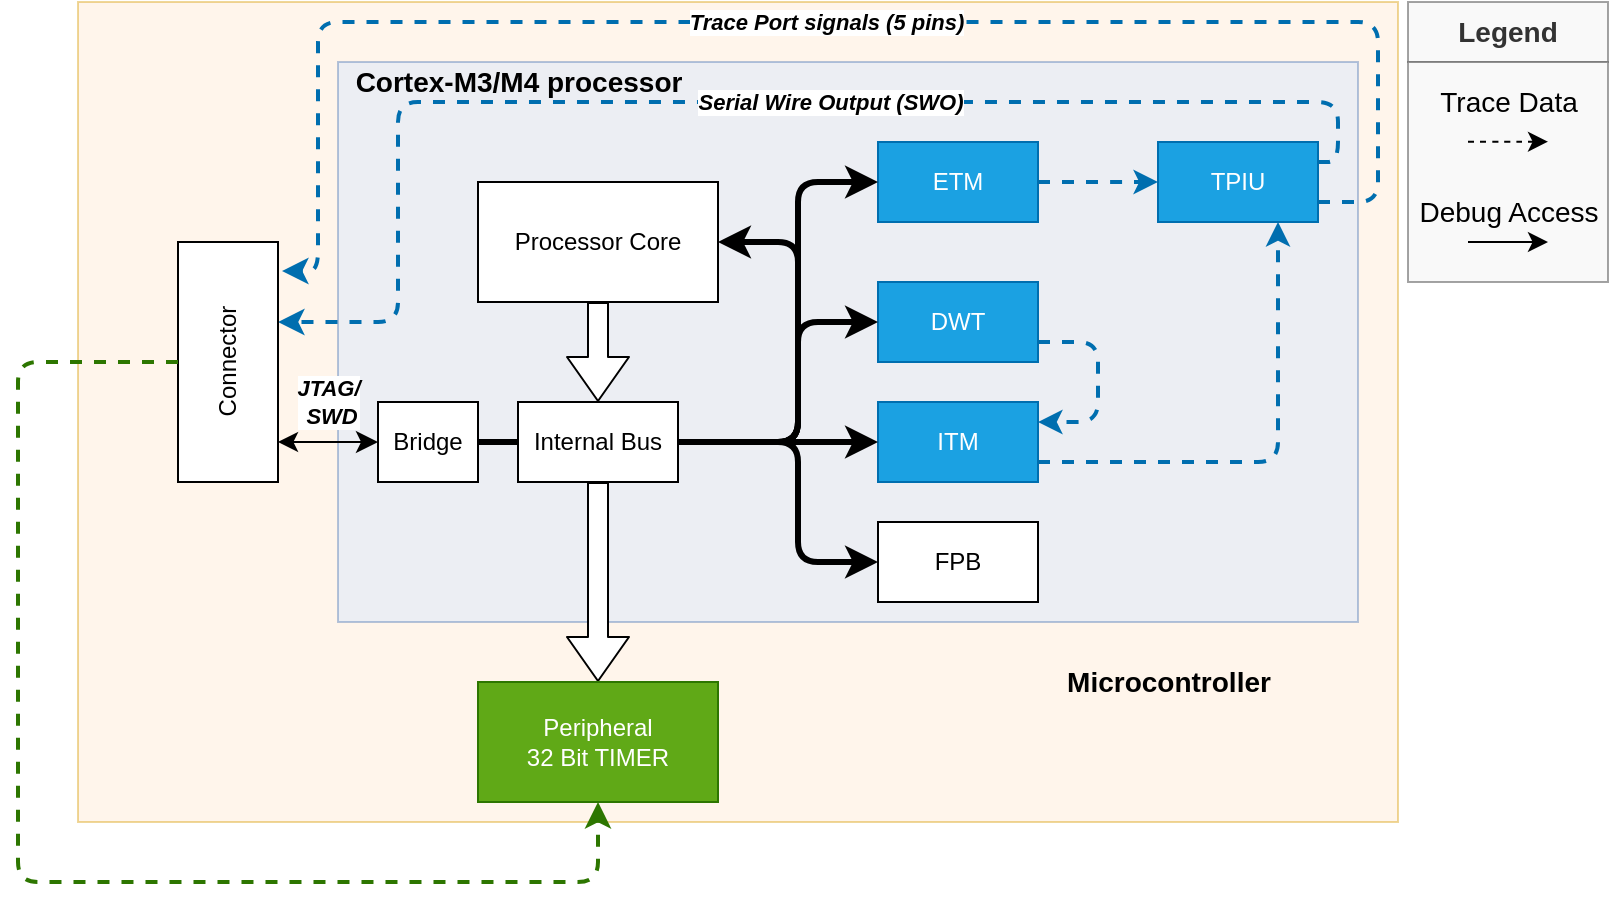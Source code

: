 <mxfile>
    <diagram id="VhgbLv532cPgLz9gmT-x" name="Page-1">
        <mxGraphModel dx="1854" dy="498" grid="1" gridSize="10" guides="1" tooltips="1" connect="1" arrows="1" fold="1" page="1" pageScale="1" pageWidth="827" pageHeight="1169" math="0" shadow="0">
            <root>
                <mxCell id="0"/>
                <mxCell id="1" parent="0"/>
                <mxCell id="60" value="&lt;b&gt;&lt;font style=&quot;font-size: 14px&quot;&gt;Legend&lt;/font&gt;&lt;/b&gt;" style="rounded=0;whiteSpace=wrap;html=1;fillColor=#f5f5f5;strokeColor=#666666;opacity=60;fontColor=#333333;" parent="1" vertex="1">
                    <mxGeometry x="665" y="520" width="100" height="30" as="geometry"/>
                </mxCell>
                <mxCell id="16" value="" style="rounded=0;whiteSpace=wrap;html=1;fillColor=#ffe6cc;strokeColor=#d79b00;opacity=40;" parent="1" vertex="1">
                    <mxGeometry y="520" width="660" height="410" as="geometry"/>
                </mxCell>
                <mxCell id="17" value="" style="rounded=0;whiteSpace=wrap;html=1;fillColor=#dae8fc;opacity=50;strokeColor=#6c8ebf;" parent="1" vertex="1">
                    <mxGeometry x="130" y="550" width="510" height="280" as="geometry"/>
                </mxCell>
                <mxCell id="18" value="" style="rounded=0;whiteSpace=wrap;html=1;fillColor=#f5f5f5;strokeColor=#666666;opacity=60;fontColor=#333333;" parent="1" vertex="1">
                    <mxGeometry x="665" y="550" width="100" height="110" as="geometry"/>
                </mxCell>
                <mxCell id="19" style="edgeStyle=orthogonalEdgeStyle;html=1;dashed=1;fillColor=#1ba1e2;strokeColor=#006EAF;strokeWidth=2;" parent="1" source="20" target="28" edge="1">
                    <mxGeometry relative="1" as="geometry">
                        <Array as="points">
                            <mxPoint x="520" y="610"/>
                            <mxPoint x="520" y="610"/>
                        </Array>
                    </mxGeometry>
                </mxCell>
                <mxCell id="20" value="ETM" style="rounded=0;whiteSpace=wrap;html=1;fillColor=#1ba1e2;strokeColor=#006EAF;fontColor=#ffffff;" parent="1" vertex="1">
                    <mxGeometry x="400" y="590" width="80" height="40" as="geometry"/>
                </mxCell>
                <mxCell id="22" style="edgeStyle=orthogonalEdgeStyle;html=1;dashed=1;fillColor=#1ba1e2;strokeColor=#006EAF;strokeWidth=2;" parent="1" source="23" target="25" edge="1">
                    <mxGeometry relative="1" as="geometry">
                        <Array as="points">
                            <mxPoint x="510" y="690"/>
                            <mxPoint x="510" y="730"/>
                        </Array>
                    </mxGeometry>
                </mxCell>
                <mxCell id="23" value="DWT" style="rounded=0;whiteSpace=wrap;html=1;fillColor=#1ba1e2;strokeColor=#006EAF;fontColor=#ffffff;" parent="1" vertex="1">
                    <mxGeometry x="400" y="660" width="80" height="40" as="geometry"/>
                </mxCell>
                <mxCell id="24" style="edgeStyle=orthogonalEdgeStyle;html=1;dashed=1;fillColor=#1ba1e2;strokeColor=#006EAF;strokeWidth=2;" parent="1" source="25" target="28" edge="1">
                    <mxGeometry relative="1" as="geometry">
                        <Array as="points">
                            <mxPoint x="600" y="750"/>
                        </Array>
                    </mxGeometry>
                </mxCell>
                <mxCell id="25" value="ITM" style="rounded=0;whiteSpace=wrap;html=1;fillColor=#1ba1e2;strokeColor=#006EAF;fontColor=#ffffff;" parent="1" vertex="1">
                    <mxGeometry x="400" y="720" width="80" height="40" as="geometry"/>
                </mxCell>
                <mxCell id="26" value="FPB" style="rounded=0;whiteSpace=wrap;html=1;" parent="1" vertex="1">
                    <mxGeometry x="400" y="780" width="80" height="40" as="geometry"/>
                </mxCell>
                <mxCell id="27" value="&lt;b&gt;&lt;i&gt;Serial Wire Output (SWO)&lt;br&gt;&lt;/i&gt;&lt;/b&gt;" style="edgeStyle=orthogonalEdgeStyle;sketch=0;html=1;shadow=0;startArrow=none;startFill=0;endArrow=classic;endFill=1;startSize=8;endSize=7;strokeWidth=2;fillColor=#1ba1e2;exitX=1;exitY=0.25;exitDx=0;exitDy=0;dashed=1;strokeColor=#006EAF;" parent="1" source="28" target="47" edge="1">
                    <mxGeometry x="-0.135" relative="1" as="geometry">
                        <Array as="points">
                            <mxPoint x="630" y="600"/>
                            <mxPoint x="630" y="570"/>
                            <mxPoint x="160" y="570"/>
                            <mxPoint x="160" y="680"/>
                        </Array>
                        <mxPoint as="offset"/>
                    </mxGeometry>
                </mxCell>
                <mxCell id="28" value="TPIU" style="rounded=0;whiteSpace=wrap;html=1;fillColor=#1ba1e2;strokeColor=#006EAF;fontColor=#ffffff;" parent="1" vertex="1">
                    <mxGeometry x="540" y="590" width="80" height="40" as="geometry"/>
                </mxCell>
                <mxCell id="29" value="Processor Core" style="rounded=0;whiteSpace=wrap;html=1;" parent="1" vertex="1">
                    <mxGeometry x="200" y="610" width="120" height="60" as="geometry"/>
                </mxCell>
                <mxCell id="30" style="edgeStyle=orthogonalEdgeStyle;sketch=0;html=1;shadow=0;startSize=8;endSize=7;strokeWidth=3;fillColor=none;" parent="1" source="31" target="25" edge="1">
                    <mxGeometry relative="1" as="geometry"/>
                </mxCell>
                <mxCell id="31" value="Internal Bus" style="rounded=0;whiteSpace=wrap;html=1;" parent="1" vertex="1">
                    <mxGeometry x="220" y="720" width="80" height="40" as="geometry"/>
                </mxCell>
                <mxCell id="32" value="" style="shape=flexArrow;endArrow=classic;html=1;endSize=7;startSize=8;shadow=0;sketch=0;strokeWidth=1;fillColor=default;" parent="1" source="29" target="31" edge="1">
                    <mxGeometry width="50" height="50" relative="1" as="geometry">
                        <mxPoint x="450" y="710" as="sourcePoint"/>
                        <mxPoint x="500" y="660" as="targetPoint"/>
                    </mxGeometry>
                </mxCell>
                <mxCell id="37" style="edgeStyle=orthogonalEdgeStyle;sketch=0;html=1;shadow=0;startSize=8;endSize=7;strokeWidth=3;fillColor=none;" parent="1" source="31" target="26" edge="1">
                    <mxGeometry relative="1" as="geometry">
                        <mxPoint x="310" y="750" as="sourcePoint"/>
                        <mxPoint x="410" y="750" as="targetPoint"/>
                        <Array as="points">
                            <mxPoint x="360" y="740"/>
                            <mxPoint x="360" y="800"/>
                        </Array>
                    </mxGeometry>
                </mxCell>
                <mxCell id="38" style="edgeStyle=orthogonalEdgeStyle;sketch=0;html=1;shadow=0;startSize=8;endSize=7;strokeWidth=3;fillColor=none;" parent="1" target="23" edge="1">
                    <mxGeometry relative="1" as="geometry">
                        <mxPoint x="300" y="740" as="sourcePoint"/>
                        <mxPoint x="400" y="800" as="targetPoint"/>
                        <Array as="points">
                            <mxPoint x="360" y="740"/>
                            <mxPoint x="360" y="680"/>
                        </Array>
                    </mxGeometry>
                </mxCell>
                <mxCell id="39" style="edgeStyle=orthogonalEdgeStyle;sketch=0;html=1;shadow=0;startSize=8;endSize=7;strokeWidth=3;fillColor=none;" parent="1" source="31" target="20" edge="1">
                    <mxGeometry relative="1" as="geometry">
                        <mxPoint x="310" y="750" as="sourcePoint"/>
                        <mxPoint x="410" y="680" as="targetPoint"/>
                        <Array as="points">
                            <mxPoint x="360" y="740"/>
                            <mxPoint x="360" y="610"/>
                        </Array>
                    </mxGeometry>
                </mxCell>
                <mxCell id="40" style="edgeStyle=orthogonalEdgeStyle;sketch=0;html=1;shadow=0;startSize=8;endSize=7;strokeWidth=3;fillColor=none;" parent="1" source="31" target="29" edge="1">
                    <mxGeometry relative="1" as="geometry">
                        <mxPoint x="310" y="750" as="sourcePoint"/>
                        <mxPoint x="410" y="620" as="targetPoint"/>
                        <Array as="points">
                            <mxPoint x="360" y="740"/>
                            <mxPoint x="360" y="640"/>
                        </Array>
                    </mxGeometry>
                </mxCell>
                <mxCell id="41" value="&lt;b&gt;&lt;font style=&quot;font-size: 14px&quot;&gt;Cortex-M3/M4 processor&lt;/font&gt;&lt;/b&gt;" style="text;html=1;align=center;verticalAlign=middle;resizable=0;points=[];autosize=1;strokeColor=none;fillColor=none;strokeWidth=1;" parent="1" vertex="1">
                    <mxGeometry x="130" y="550" width="180" height="20" as="geometry"/>
                </mxCell>
                <mxCell id="42" value="&lt;b&gt;&lt;font style=&quot;font-size: 14px&quot;&gt;Microcontroller&lt;/font&gt;&lt;/b&gt;" style="text;html=1;align=center;verticalAlign=middle;resizable=0;points=[];autosize=1;strokeColor=none;fillColor=none;strokeWidth=1;" parent="1" vertex="1">
                    <mxGeometry x="485" y="850" width="120" height="20" as="geometry"/>
                </mxCell>
                <mxCell id="43" value="&lt;b&gt;&lt;i&gt;JTAG/&lt;br&gt;&amp;nbsp;SWD&lt;/i&gt;&lt;/b&gt;" style="edgeStyle=orthogonalEdgeStyle;sketch=0;html=1;shadow=0;endArrow=classic;endFill=1;startSize=8;endSize=7;strokeWidth=1;fillColor=default;startArrow=classic;startFill=1;" parent="1" source="44" target="47" edge="1">
                    <mxGeometry y="-20" relative="1" as="geometry">
                        <Array as="points">
                            <mxPoint x="120" y="740"/>
                            <mxPoint x="120" y="740"/>
                        </Array>
                        <mxPoint as="offset"/>
                    </mxGeometry>
                </mxCell>
                <mxCell id="44" value="Bridge" style="rounded=0;whiteSpace=wrap;html=1;" parent="1" vertex="1">
                    <mxGeometry x="150" y="720" width="50" height="40" as="geometry"/>
                </mxCell>
                <mxCell id="45" style="edgeStyle=orthogonalEdgeStyle;sketch=0;html=1;exitX=0;exitY=0.5;exitDx=0;exitDy=0;shadow=0;startSize=8;endSize=7;strokeWidth=3;fillColor=default;endArrow=none;endFill=0;" parent="1" source="31" target="44" edge="1">
                    <mxGeometry relative="1" as="geometry"/>
                </mxCell>
                <mxCell id="46" value="" style="group" parent="1" vertex="1" connectable="0">
                    <mxGeometry x="50" y="640" width="50" height="120" as="geometry"/>
                </mxCell>
                <mxCell id="47" value="" style="rounded=0;whiteSpace=wrap;html=1;" parent="46" vertex="1">
                    <mxGeometry width="50" height="120" as="geometry"/>
                </mxCell>
                <mxCell id="48" value="Connector" style="text;html=1;align=center;verticalAlign=middle;resizable=0;points=[];autosize=1;strokeColor=none;fillColor=none;rotation=-90;" parent="46" vertex="1">
                    <mxGeometry x="-10" y="50" width="70" height="20" as="geometry"/>
                </mxCell>
                <mxCell id="49" value="&lt;b&gt;&lt;i&gt;Trace Port signals (5 pins)&lt;/i&gt;&lt;/b&gt;" style="edgeStyle=orthogonalEdgeStyle;sketch=0;html=1;shadow=0;startArrow=none;startFill=0;endArrow=classic;endFill=1;startSize=8;endSize=7;strokeWidth=2;exitX=1;exitY=0.75;exitDx=0;exitDy=0;dashed=1;entryX=1.04;entryY=0.121;entryDx=0;entryDy=0;entryPerimeter=0;fillColor=#0050ef;strokeColor=#006EAF;" parent="1" source="28" target="47" edge="1">
                    <mxGeometry relative="1" as="geometry">
                        <mxPoint x="670" y="605" as="sourcePoint"/>
                        <mxPoint x="120" y="690" as="targetPoint"/>
                        <Array as="points">
                            <mxPoint x="650" y="620"/>
                            <mxPoint x="650" y="530"/>
                            <mxPoint x="120" y="530"/>
                            <mxPoint x="120" y="654"/>
                        </Array>
                    </mxGeometry>
                </mxCell>
                <mxCell id="51" value="" style="endArrow=classic;html=1;shadow=0;dashed=1;sketch=0;fontSize=14;startSize=8;endSize=7;strokeWidth=1;fillColor=default;" parent="1" edge="1">
                    <mxGeometry width="50" height="50" relative="1" as="geometry">
                        <mxPoint x="695" y="589.83" as="sourcePoint"/>
                        <mxPoint x="735" y="589.83" as="targetPoint"/>
                        <Array as="points">
                            <mxPoint x="715" y="589.83"/>
                        </Array>
                    </mxGeometry>
                </mxCell>
                <mxCell id="52" value="" style="endArrow=classic;html=1;shadow=0;sketch=0;fontSize=14;startSize=8;endSize=7;strokeWidth=1;fillColor=default;" parent="1" edge="1">
                    <mxGeometry width="50" height="50" relative="1" as="geometry">
                        <mxPoint x="695" y="640" as="sourcePoint"/>
                        <mxPoint x="735" y="640" as="targetPoint"/>
                        <Array as="points">
                            <mxPoint x="715" y="640"/>
                        </Array>
                    </mxGeometry>
                </mxCell>
                <mxCell id="53" value="Trace Data" style="text;html=1;align=center;verticalAlign=middle;resizable=0;points=[];autosize=1;strokeColor=none;fillColor=none;fontSize=14;" parent="1" vertex="1">
                    <mxGeometry x="675" y="560" width="80" height="20" as="geometry"/>
                </mxCell>
                <mxCell id="54" value="Debug Access" style="text;html=1;align=center;verticalAlign=middle;resizable=0;points=[];autosize=1;strokeColor=none;fillColor=none;fontSize=14;" parent="1" vertex="1">
                    <mxGeometry x="660" y="615" width="110" height="20" as="geometry"/>
                </mxCell>
                <mxCell id="56" value="" style="shape=flexArrow;endArrow=classic;html=1;endSize=7;startSize=8;shadow=0;sketch=0;strokeWidth=1;fillColor=default;" parent="1" edge="1">
                    <mxGeometry width="50" height="50" relative="1" as="geometry">
                        <mxPoint x="260" y="760" as="sourcePoint"/>
                        <mxPoint x="260" y="860" as="targetPoint"/>
                    </mxGeometry>
                </mxCell>
                <mxCell id="57" value="Peripheral&lt;br&gt;32 Bit TIMER" style="rounded=0;whiteSpace=wrap;html=1;fillColor=#60a917;strokeColor=#2D7600;fontColor=#ffffff;" parent="1" vertex="1">
                    <mxGeometry x="200" y="860" width="120" height="60" as="geometry"/>
                </mxCell>
                <mxCell id="58" value="" style="edgeStyle=orthogonalEdgeStyle;sketch=0;html=1;shadow=0;startArrow=none;startFill=0;endArrow=classic;endFill=1;startSize=8;endSize=7;strokeWidth=2;fillColor=#60a917;dashed=1;strokeColor=#2D7600;" parent="1" source="47" target="57" edge="1">
                    <mxGeometry x="0.524" relative="1" as="geometry">
                        <mxPoint x="630" y="630" as="sourcePoint"/>
                        <mxPoint x="112" y="664.52" as="targetPoint"/>
                        <Array as="points">
                            <mxPoint x="-30" y="700"/>
                            <mxPoint x="-30" y="960"/>
                            <mxPoint x="260" y="960"/>
                        </Array>
                        <mxPoint as="offset"/>
                    </mxGeometry>
                </mxCell>
            </root>
        </mxGraphModel>
    </diagram>
</mxfile>
